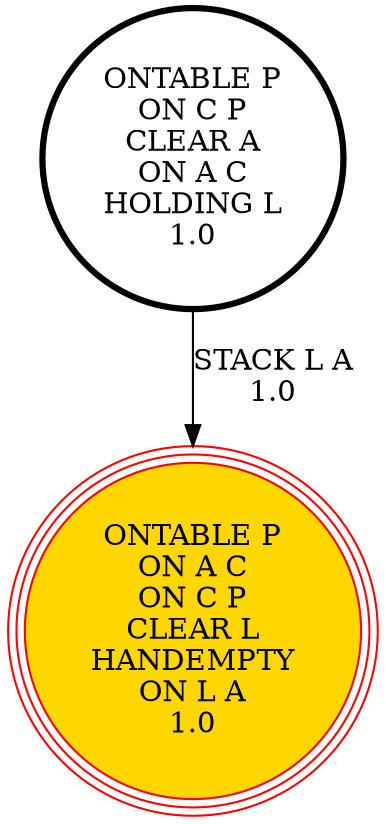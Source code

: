 digraph {
"ONTABLE P\nON C P\nCLEAR A\nON A C\nHOLDING L\n1.0\n" -> "ONTABLE P\nON A C\nON C P\nCLEAR L\nHANDEMPTY\nON L A\n1.0\n"[label="STACK L A\n1.0\n"];
"ONTABLE P\nON A C\nON C P\nCLEAR L\nHANDEMPTY\nON L A\n1.0\n" [shape=circle, style=filled color=red, fillcolor=gold, peripheries=3];
"ONTABLE P\nON C P\nCLEAR A\nON A C\nHOLDING L\n1.0\n" [shape=circle, penwidth=3];
"ONTABLE P\nON A C\nON C P\nCLEAR L\nHANDEMPTY\nON L A\n1.0\n" [shape=circle, style=filled color=red, fillcolor=gold, peripheries=3];
}
